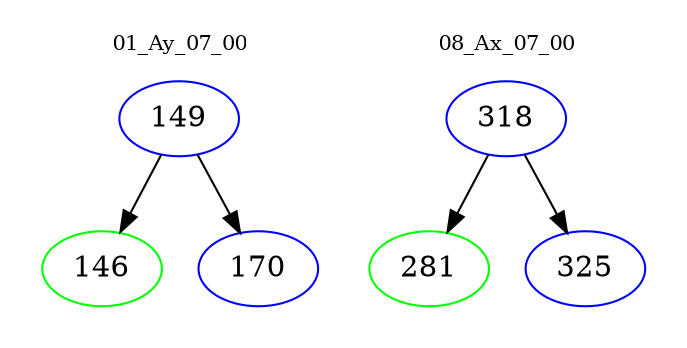 digraph{
subgraph cluster_0 {
color = white
label = "01_Ay_07_00";
fontsize=10;
T0_149 [label="149", color="blue"]
T0_149 -> T0_146 [color="black"]
T0_146 [label="146", color="green"]
T0_149 -> T0_170 [color="black"]
T0_170 [label="170", color="blue"]
}
subgraph cluster_1 {
color = white
label = "08_Ax_07_00";
fontsize=10;
T1_318 [label="318", color="blue"]
T1_318 -> T1_281 [color="black"]
T1_281 [label="281", color="green"]
T1_318 -> T1_325 [color="black"]
T1_325 [label="325", color="blue"]
}
}
